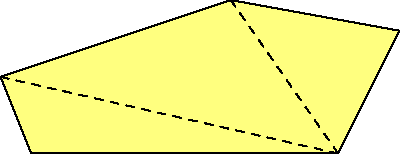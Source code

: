 size(200,260);

path p = (0,0)--(200,0)--(240,80)--(130,100)--(-20,50)--cycle;

filldraw(p,lightyellow);
draw(p,black);
draw((200,0)--(130,100),dashed);
draw((200,0)--(-20,50),dashed);
